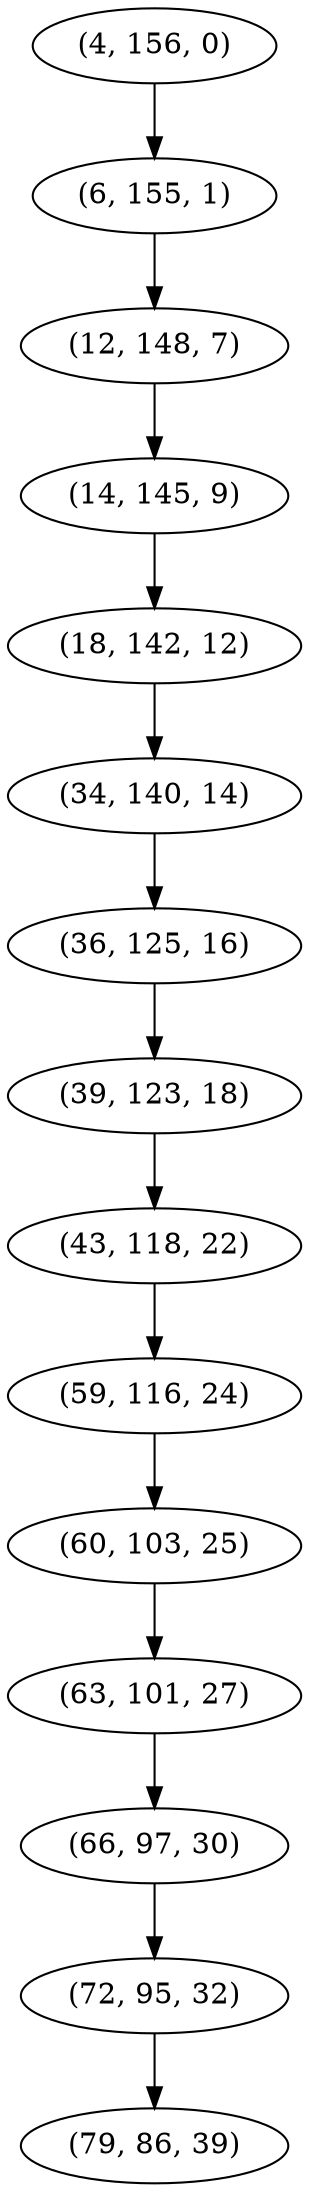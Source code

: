digraph tree {
    "(4, 156, 0)";
    "(6, 155, 1)";
    "(12, 148, 7)";
    "(14, 145, 9)";
    "(18, 142, 12)";
    "(34, 140, 14)";
    "(36, 125, 16)";
    "(39, 123, 18)";
    "(43, 118, 22)";
    "(59, 116, 24)";
    "(60, 103, 25)";
    "(63, 101, 27)";
    "(66, 97, 30)";
    "(72, 95, 32)";
    "(79, 86, 39)";
    "(4, 156, 0)" -> "(6, 155, 1)";
    "(6, 155, 1)" -> "(12, 148, 7)";
    "(12, 148, 7)" -> "(14, 145, 9)";
    "(14, 145, 9)" -> "(18, 142, 12)";
    "(18, 142, 12)" -> "(34, 140, 14)";
    "(34, 140, 14)" -> "(36, 125, 16)";
    "(36, 125, 16)" -> "(39, 123, 18)";
    "(39, 123, 18)" -> "(43, 118, 22)";
    "(43, 118, 22)" -> "(59, 116, 24)";
    "(59, 116, 24)" -> "(60, 103, 25)";
    "(60, 103, 25)" -> "(63, 101, 27)";
    "(63, 101, 27)" -> "(66, 97, 30)";
    "(66, 97, 30)" -> "(72, 95, 32)";
    "(72, 95, 32)" -> "(79, 86, 39)";
}
